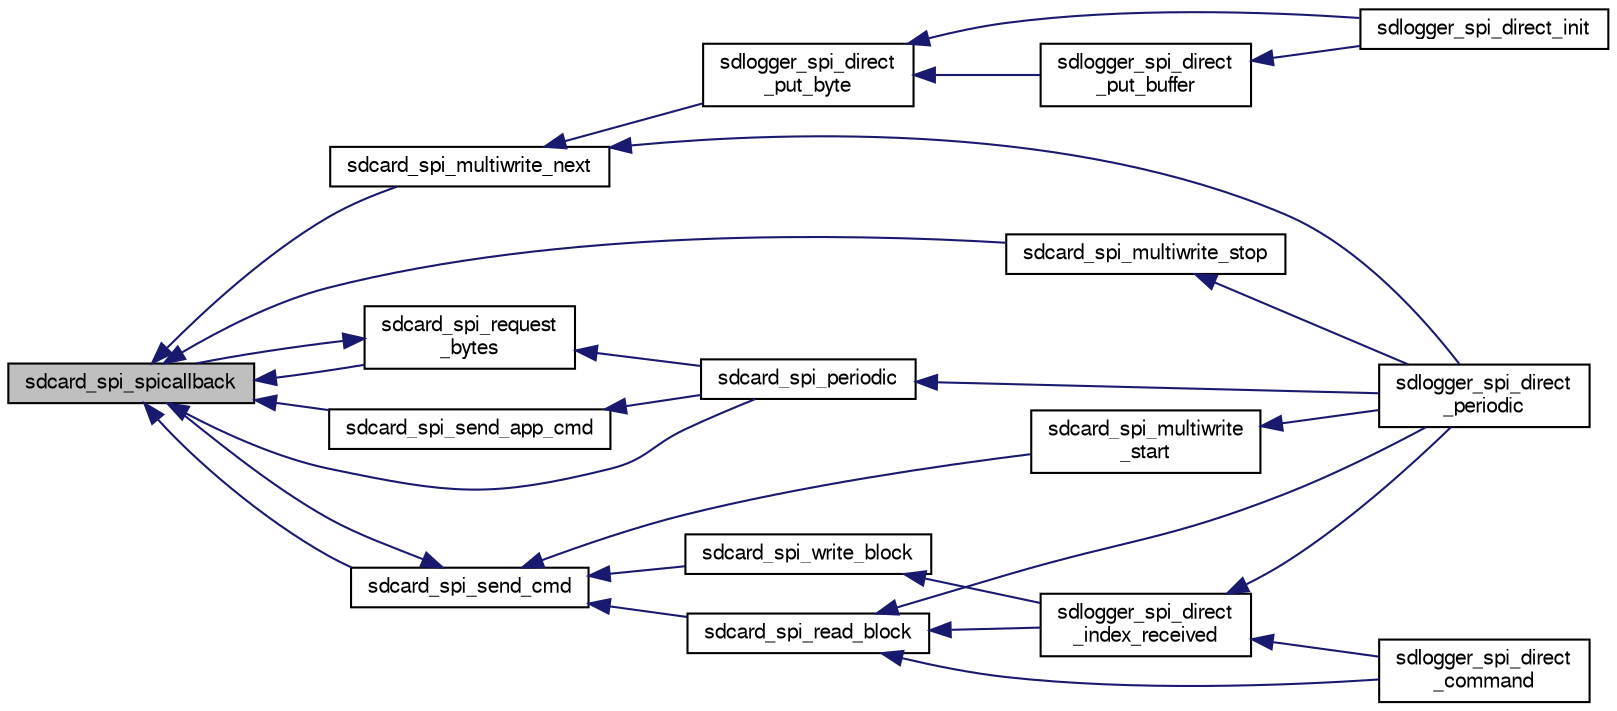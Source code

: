 digraph "sdcard_spi_spicallback"
{
  edge [fontname="FreeSans",fontsize="10",labelfontname="FreeSans",labelfontsize="10"];
  node [fontname="FreeSans",fontsize="10",shape=record];
  rankdir="LR";
  Node1 [label="sdcard_spi_spicallback",height=0.2,width=0.4,color="black", fillcolor="grey75", style="filled", fontcolor="black"];
  Node1 -> Node2 [dir="back",color="midnightblue",fontsize="10",style="solid",fontname="FreeSans"];
  Node2 [label="sdcard_spi_multiwrite_next",height=0.2,width=0.4,color="black", fillcolor="white", style="filled",URL="$sdcard__spi_8h.html#a2993e6870ac7c137e6cbbef1949aaef1",tooltip="Write a(nother) data block (512 bytes) to the SDCard. "];
  Node2 -> Node3 [dir="back",color="midnightblue",fontsize="10",style="solid",fontname="FreeSans"];
  Node3 [label="sdlogger_spi_direct\l_periodic",height=0.2,width=0.4,color="black", fillcolor="white", style="filled",URL="$sdlogger__spi__direct_8h.html#ab4a462e9899f9283db5be8ab3a3da922",tooltip="sdlogger_spi_direct_periodic Periodic function called at module frequency "];
  Node2 -> Node4 [dir="back",color="midnightblue",fontsize="10",style="solid",fontname="FreeSans"];
  Node4 [label="sdlogger_spi_direct\l_put_byte",height=0.2,width=0.4,color="black", fillcolor="white", style="filled",URL="$sdlogger__spi__direct_8h.html#a76e9185c1183478c02cf5be47cf0da93"];
  Node4 -> Node5 [dir="back",color="midnightblue",fontsize="10",style="solid",fontname="FreeSans"];
  Node5 [label="sdlogger_spi_direct_init",height=0.2,width=0.4,color="black", fillcolor="white", style="filled",URL="$sdlogger__spi__direct_8h.html#a583b0f3d27ef3f54ca4d1263ebc0a884",tooltip="sdlogger_spi_direct_init Initialize the logger and SD Card. "];
  Node4 -> Node6 [dir="back",color="midnightblue",fontsize="10",style="solid",fontname="FreeSans"];
  Node6 [label="sdlogger_spi_direct\l_put_buffer",height=0.2,width=0.4,color="black", fillcolor="white", style="filled",URL="$sdlogger__spi__direct_8h.html#a2e870bbf55447f42c241d8f66c4a3397"];
  Node6 -> Node5 [dir="back",color="midnightblue",fontsize="10",style="solid",fontname="FreeSans"];
  Node1 -> Node7 [dir="back",color="midnightblue",fontsize="10",style="solid",fontname="FreeSans"];
  Node7 [label="sdcard_spi_multiwrite_stop",height=0.2,width=0.4,color="black", fillcolor="white", style="filled",URL="$sdcard__spi_8h.html#af40ce9cdaf7435d94db52d8ec687c26e",tooltip="Stop with multiwrite procedure. "];
  Node7 -> Node3 [dir="back",color="midnightblue",fontsize="10",style="solid",fontname="FreeSans"];
  Node1 -> Node8 [dir="back",color="midnightblue",fontsize="10",style="solid",fontname="FreeSans"];
  Node8 [label="sdcard_spi_periodic",height=0.2,width=0.4,color="black", fillcolor="white", style="filled",URL="$sdcard__spi_8h.html#ac8de8d3bf63d614011c58978acdb2f27",tooltip="Periodic function of the SDCard. "];
  Node8 -> Node3 [dir="back",color="midnightblue",fontsize="10",style="solid",fontname="FreeSans"];
  Node1 -> Node9 [dir="back",color="midnightblue",fontsize="10",style="solid",fontname="FreeSans"];
  Node9 [label="sdcard_spi_request\l_bytes",height=0.2,width=0.4,color="black", fillcolor="white", style="filled",URL="$sdcard__spi_8c.html#ae08b33e43067b02ae28ed7f7fccf781d",tooltip="Request one or more bytes from the SDCard. "];
  Node9 -> Node8 [dir="back",color="midnightblue",fontsize="10",style="solid",fontname="FreeSans"];
  Node9 -> Node1 [dir="back",color="midnightblue",fontsize="10",style="solid",fontname="FreeSans"];
  Node1 -> Node10 [dir="back",color="midnightblue",fontsize="10",style="solid",fontname="FreeSans"];
  Node10 [label="sdcard_spi_send_app_cmd",height=0.2,width=0.4,color="black", fillcolor="white", style="filled",URL="$sdcard__spi_8c.html#a10438987e3a4d4847b39c37caafc5564",tooltip="Send a app-command to the SDCard. "];
  Node10 -> Node8 [dir="back",color="midnightblue",fontsize="10",style="solid",fontname="FreeSans"];
  Node1 -> Node11 [dir="back",color="midnightblue",fontsize="10",style="solid",fontname="FreeSans"];
  Node11 [label="sdcard_spi_send_cmd",height=0.2,width=0.4,color="black", fillcolor="white", style="filled",URL="$sdcard__spi_8c.html#a4f343ab0a5e8ba8f3d68a50e139312c6",tooltip="Send a command to the SDCard. "];
  Node11 -> Node12 [dir="back",color="midnightblue",fontsize="10",style="solid",fontname="FreeSans"];
  Node12 [label="sdcard_spi_multiwrite\l_start",height=0.2,width=0.4,color="black", fillcolor="white", style="filled",URL="$sdcard__spi_8h.html#a665b869e2b80339fa01af811af47247e",tooltip="Start writing multiple blocks of 512 bytes to the SDCard. "];
  Node12 -> Node3 [dir="back",color="midnightblue",fontsize="10",style="solid",fontname="FreeSans"];
  Node11 -> Node13 [dir="back",color="midnightblue",fontsize="10",style="solid",fontname="FreeSans"];
  Node13 [label="sdcard_spi_read_block",height=0.2,width=0.4,color="black", fillcolor="white", style="filled",URL="$sdcard__spi_8h.html#ac0cacb24e7480f3ea6463131436c7d0e",tooltip="Read a single block (512 bytes) from the SDCard at a given address. "];
  Node13 -> Node3 [dir="back",color="midnightblue",fontsize="10",style="solid",fontname="FreeSans"];
  Node13 -> Node14 [dir="back",color="midnightblue",fontsize="10",style="solid",fontname="FreeSans"];
  Node14 [label="sdlogger_spi_direct\l_index_received",height=0.2,width=0.4,color="black", fillcolor="white", style="filled",URL="$sdlogger__spi__direct_8h.html#a229b523a75d655fdb55fac8e715a13c5",tooltip="sdlogger_spi_direct_index_received Callback from SD Card when block at index location is received..."];
  Node14 -> Node15 [dir="back",color="midnightblue",fontsize="10",style="solid",fontname="FreeSans"];
  Node15 [label="sdlogger_spi_direct\l_command",height=0.2,width=0.4,color="black", fillcolor="white", style="filled",URL="$sdlogger__spi__direct_8h.html#a2e3b354ac6d0e173e051be713c63c161"];
  Node14 -> Node3 [dir="back",color="midnightblue",fontsize="10",style="solid",fontname="FreeSans"];
  Node13 -> Node15 [dir="back",color="midnightblue",fontsize="10",style="solid",fontname="FreeSans"];
  Node11 -> Node1 [dir="back",color="midnightblue",fontsize="10",style="solid",fontname="FreeSans"];
  Node11 -> Node16 [dir="back",color="midnightblue",fontsize="10",style="solid",fontname="FreeSans"];
  Node16 [label="sdcard_spi_write_block",height=0.2,width=0.4,color="black", fillcolor="white", style="filled",URL="$sdcard__spi_8h.html#a58e3e4049a8c33c2f9ed56e310c9200c",tooltip="Write a single block (512 bytes) to the SDCard at a given address. "];
  Node16 -> Node14 [dir="back",color="midnightblue",fontsize="10",style="solid",fontname="FreeSans"];
}
